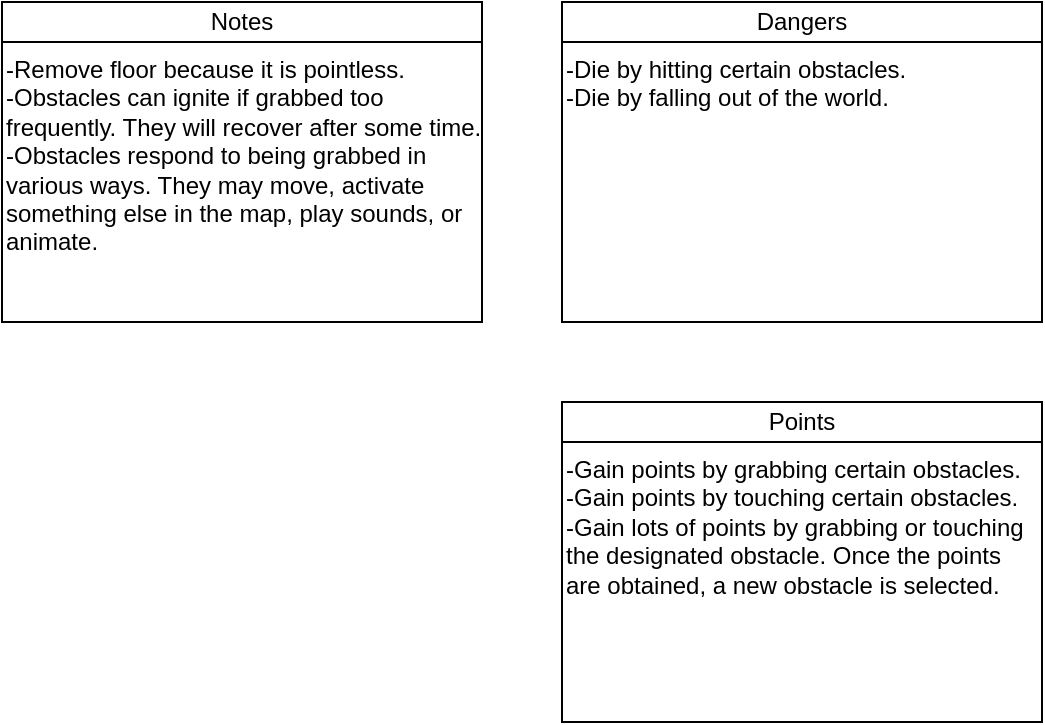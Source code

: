 <mxfile version="17.2.1" type="device"><diagram id="xt_xd8j5krTtd1l_upV6" name="Overview"><mxGraphModel dx="630" dy="490" grid="1" gridSize="10" guides="1" tooltips="1" connect="1" arrows="1" fold="1" page="1" pageScale="1" pageWidth="1000" pageHeight="1000" math="0" shadow="0"><root><mxCell id="0"/><mxCell id="1" parent="0"/><mxCell id="QN5-vuNK5anyXljGPqK3-2" value="Notes" style="rounded=0;whiteSpace=wrap;html=1;" parent="1" vertex="1"><mxGeometry x="40" y="40" width="240" height="20" as="geometry"/></mxCell><mxCell id="QN5-vuNK5anyXljGPqK3-3" value="-Remove floor&amp;nbsp;because it is pointless.&lt;br&gt;-Obstacles can ignite if grabbed too frequently. They will recover after some time.&lt;br&gt;-Obstacles respond to being grabbed in various ways. They may move, activate something else in the map, play sounds, or animate." style="rounded=0;whiteSpace=wrap;html=1;align=left;verticalAlign=top;" parent="1" vertex="1"><mxGeometry x="40" y="60" width="240" height="140" as="geometry"/></mxCell><mxCell id="FvvFpfPEm6wgFv_w30JT-1" value="Dangers" style="rounded=0;whiteSpace=wrap;html=1;" vertex="1" parent="1"><mxGeometry x="320" y="40" width="240" height="20" as="geometry"/></mxCell><mxCell id="FvvFpfPEm6wgFv_w30JT-2" value="-Die by hitting certain obstacles.&lt;br&gt;-Die by falling out of the world." style="rounded=0;whiteSpace=wrap;html=1;align=left;verticalAlign=top;" vertex="1" parent="1"><mxGeometry x="320" y="60" width="240" height="140" as="geometry"/></mxCell><mxCell id="FvvFpfPEm6wgFv_w30JT-3" value="Points" style="rounded=0;whiteSpace=wrap;html=1;" vertex="1" parent="1"><mxGeometry x="320" y="240" width="240" height="20" as="geometry"/></mxCell><mxCell id="FvvFpfPEm6wgFv_w30JT-4" value="-Gain points by grabbing certain obstacles.&lt;br&gt;-Gain points by touching certain obstacles.&lt;br&gt;-Gain lots of points by grabbing or touching the designated obstacle. Once the points are obtained, a new obstacle is selected." style="rounded=0;whiteSpace=wrap;html=1;align=left;verticalAlign=top;" vertex="1" parent="1"><mxGeometry x="320" y="260" width="240" height="140" as="geometry"/></mxCell></root></mxGraphModel></diagram></mxfile>